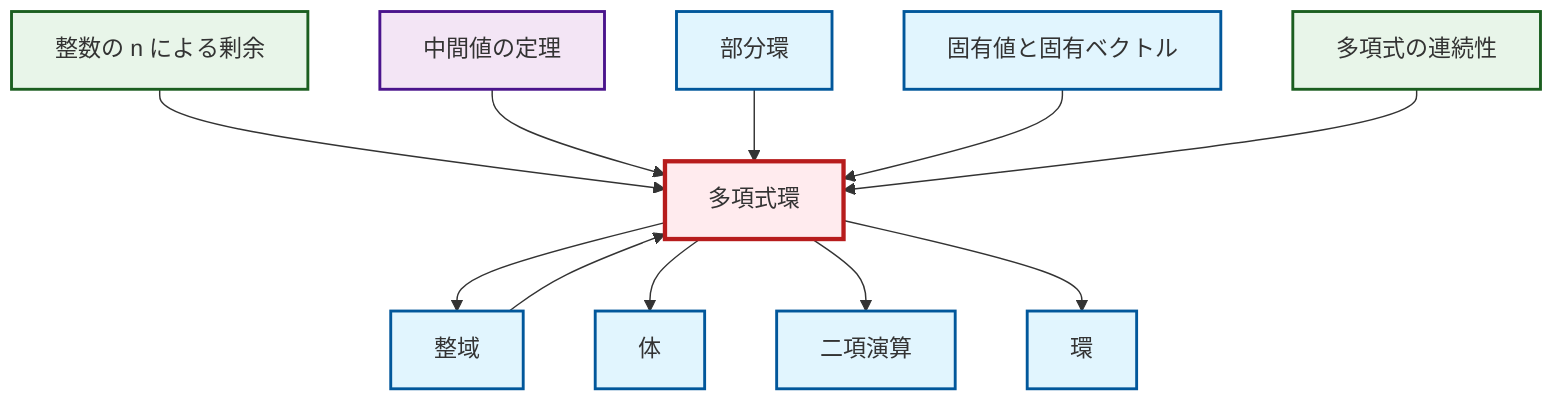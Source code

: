 graph TD
    classDef definition fill:#e1f5fe,stroke:#01579b,stroke-width:2px
    classDef theorem fill:#f3e5f5,stroke:#4a148c,stroke-width:2px
    classDef axiom fill:#fff3e0,stroke:#e65100,stroke-width:2px
    classDef example fill:#e8f5e9,stroke:#1b5e20,stroke-width:2px
    classDef current fill:#ffebee,stroke:#b71c1c,stroke-width:3px
    def-subring["部分環"]:::definition
    def-polynomial-ring["多項式環"]:::definition
    ex-polynomial-continuity["多項式の連続性"]:::example
    ex-quotient-integers-mod-n["整数の n による剰余"]:::example
    def-ring["環"]:::definition
    def-field["体"]:::definition
    def-binary-operation["二項演算"]:::definition
    def-integral-domain["整域"]:::definition
    def-eigenvalue-eigenvector["固有値と固有ベクトル"]:::definition
    thm-intermediate-value["中間値の定理"]:::theorem
    def-polynomial-ring --> def-integral-domain
    ex-quotient-integers-mod-n --> def-polynomial-ring
    thm-intermediate-value --> def-polynomial-ring
    def-subring --> def-polynomial-ring
    def-polynomial-ring --> def-field
    def-polynomial-ring --> def-binary-operation
    def-eigenvalue-eigenvector --> def-polynomial-ring
    ex-polynomial-continuity --> def-polynomial-ring
    def-integral-domain --> def-polynomial-ring
    def-polynomial-ring --> def-ring
    class def-polynomial-ring current